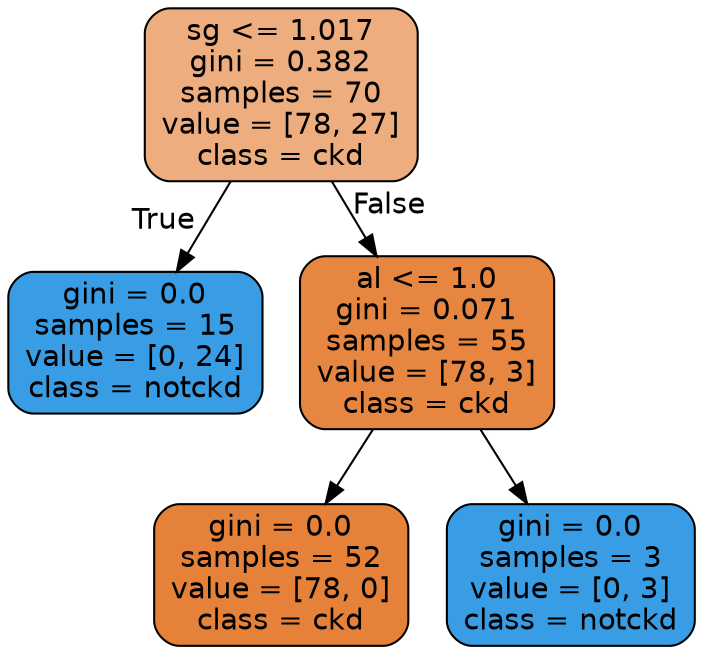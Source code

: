 digraph Tree {
node [shape=box, style="filled, rounded", color="black", fontname=helvetica] ;
edge [fontname=helvetica] ;
0 [label="sg <= 1.017\ngini = 0.382\nsamples = 70\nvalue = [78, 27]\nclass = ckd", fillcolor="#eead7e"] ;
1 [label="gini = 0.0\nsamples = 15\nvalue = [0, 24]\nclass = notckd", fillcolor="#399de5"] ;
0 -> 1 [labeldistance=2.5, labelangle=45, headlabel="True"] ;
2 [label="al <= 1.0\ngini = 0.071\nsamples = 55\nvalue = [78, 3]\nclass = ckd", fillcolor="#e68641"] ;
0 -> 2 [labeldistance=2.5, labelangle=-45, headlabel="False"] ;
3 [label="gini = 0.0\nsamples = 52\nvalue = [78, 0]\nclass = ckd", fillcolor="#e58139"] ;
2 -> 3 ;
4 [label="gini = 0.0\nsamples = 3\nvalue = [0, 3]\nclass = notckd", fillcolor="#399de5"] ;
2 -> 4 ;
}
